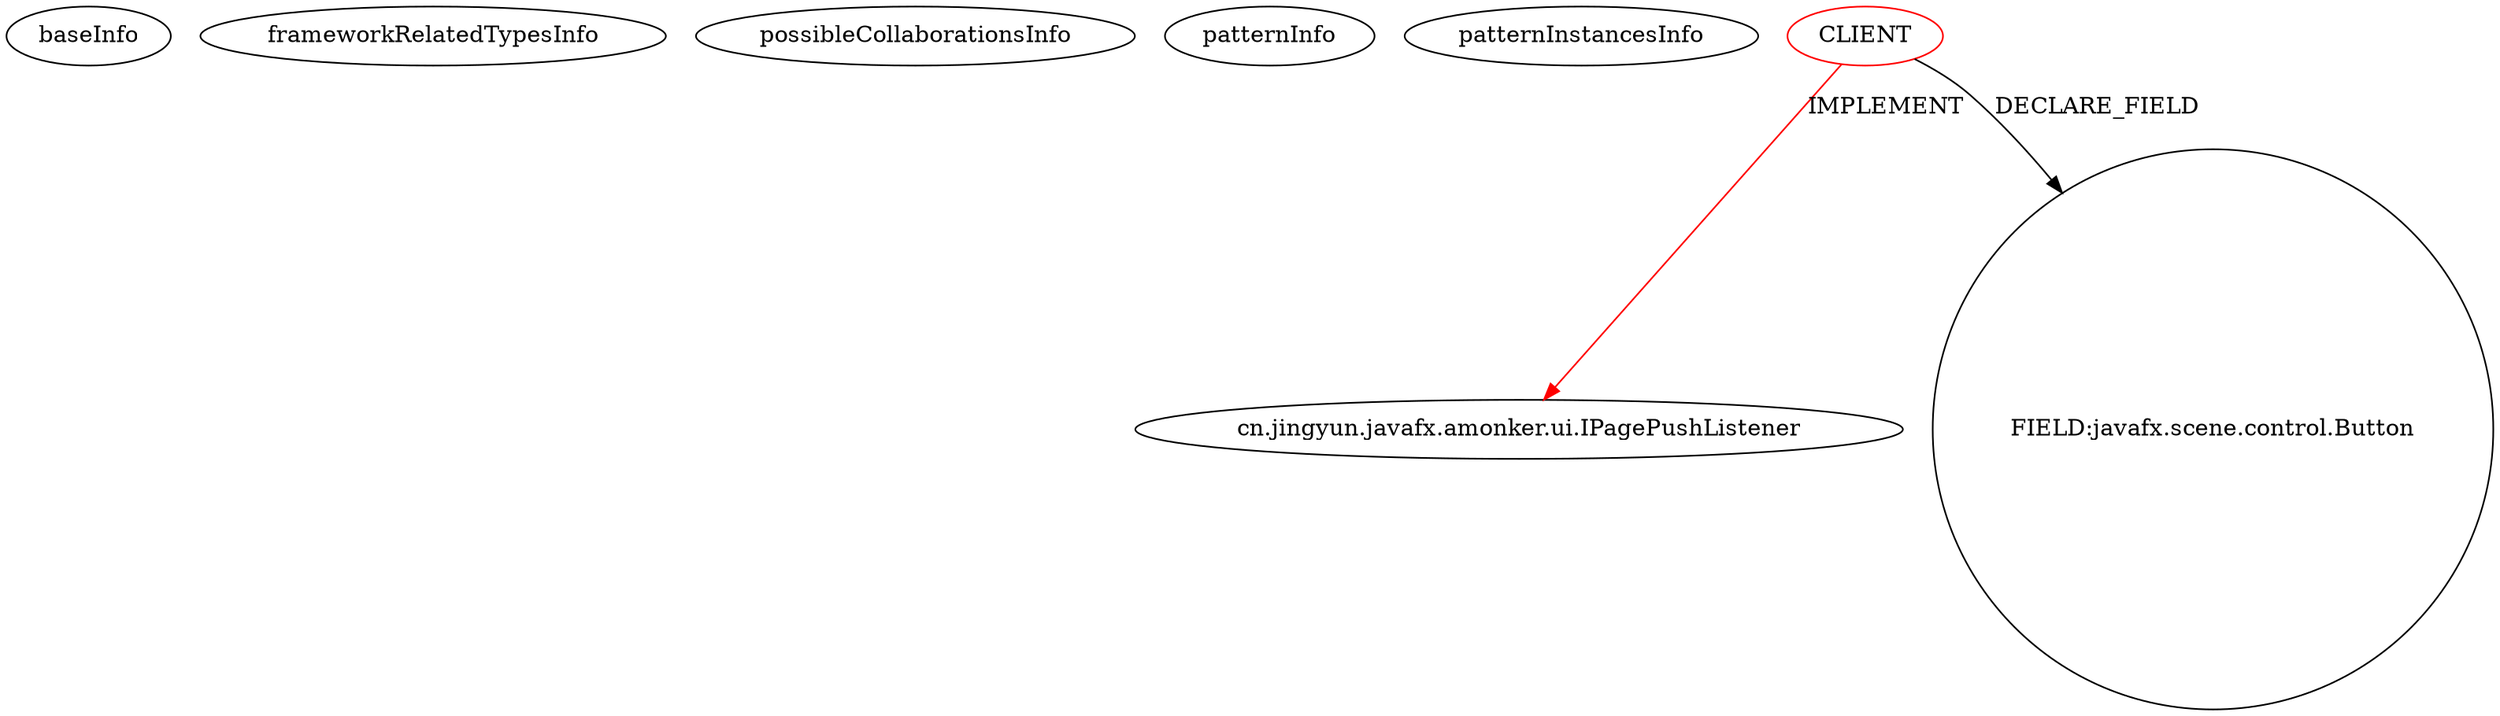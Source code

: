 digraph {
baseInfo[graphId=3808,category="pattern",isAnonymous=false,possibleRelation=false]
frameworkRelatedTypesInfo[0="cn.jingyun.javafx.amonker.ui.IPagePushListener"]
possibleCollaborationsInfo[]
patternInfo[frequency=3.0,patternRootClient=0]
patternInstancesInfo[0="amonker-Trans~/amonker-Trans/Trans-master/src/cn/jingyun/trans/Project.java~Project~1849",1="amonker-Trans~/amonker-Trans/Trans-master/src/cn/jingyun/trans/FFmpegArgumentsManagerPane.java~FFmpegArgumentsManagerPane~1846",2="amonker-Trans~/amonker-Trans/Trans-master/src/cn/jingyun/trans/MainPane.java~MainPane~1847"]
2[label="cn.jingyun.javafx.amonker.ui.IPagePushListener",vertexType="FRAMEWORK_INTERFACE_TYPE",isFrameworkType=false]
0[label="CLIENT",vertexType="ROOT_CLIENT_CLASS_DECLARATION",isFrameworkType=false,color=red]
10[label="FIELD:javafx.scene.control.Button",vertexType="FIELD_DECLARATION",isFrameworkType=false,shape=circle]
0->10[label="DECLARE_FIELD"]
0->2[label="IMPLEMENT",color=red]
}
